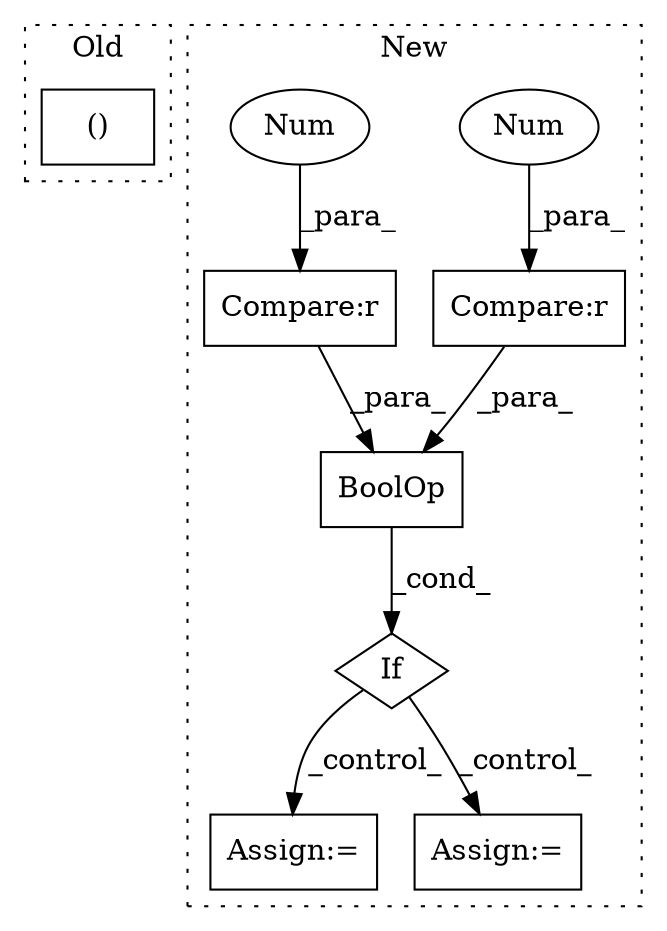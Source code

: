 digraph G {
subgraph cluster0 {
1 [label="()" a="54" s="7806" l="79" shape="box"];
label = "Old";
style="dotted";
}
subgraph cluster1 {
2 [label="BoolOp" a="72" s="8165" l="85" shape="box"];
3 [label="Compare:r" a="40" s="8165" l="30" shape="box"];
4 [label="If" a="96" s="8165" l="0" shape="diamond"];
5 [label="Compare:r" a="40" s="8199" l="51" shape="box"];
6 [label="Num" a="76" s="8247" l="3" shape="ellipse"];
7 [label="Assign:=" a="68" s="8275" l="3" shape="box"];
8 [label="Num" a="76" s="8193" l="2" shape="ellipse"];
9 [label="Assign:=" a="68" s="8383" l="3" shape="box"];
label = "New";
style="dotted";
}
2 -> 4 [label="_cond_"];
3 -> 2 [label="_para_"];
4 -> 7 [label="_control_"];
4 -> 9 [label="_control_"];
5 -> 2 [label="_para_"];
6 -> 5 [label="_para_"];
8 -> 3 [label="_para_"];
}